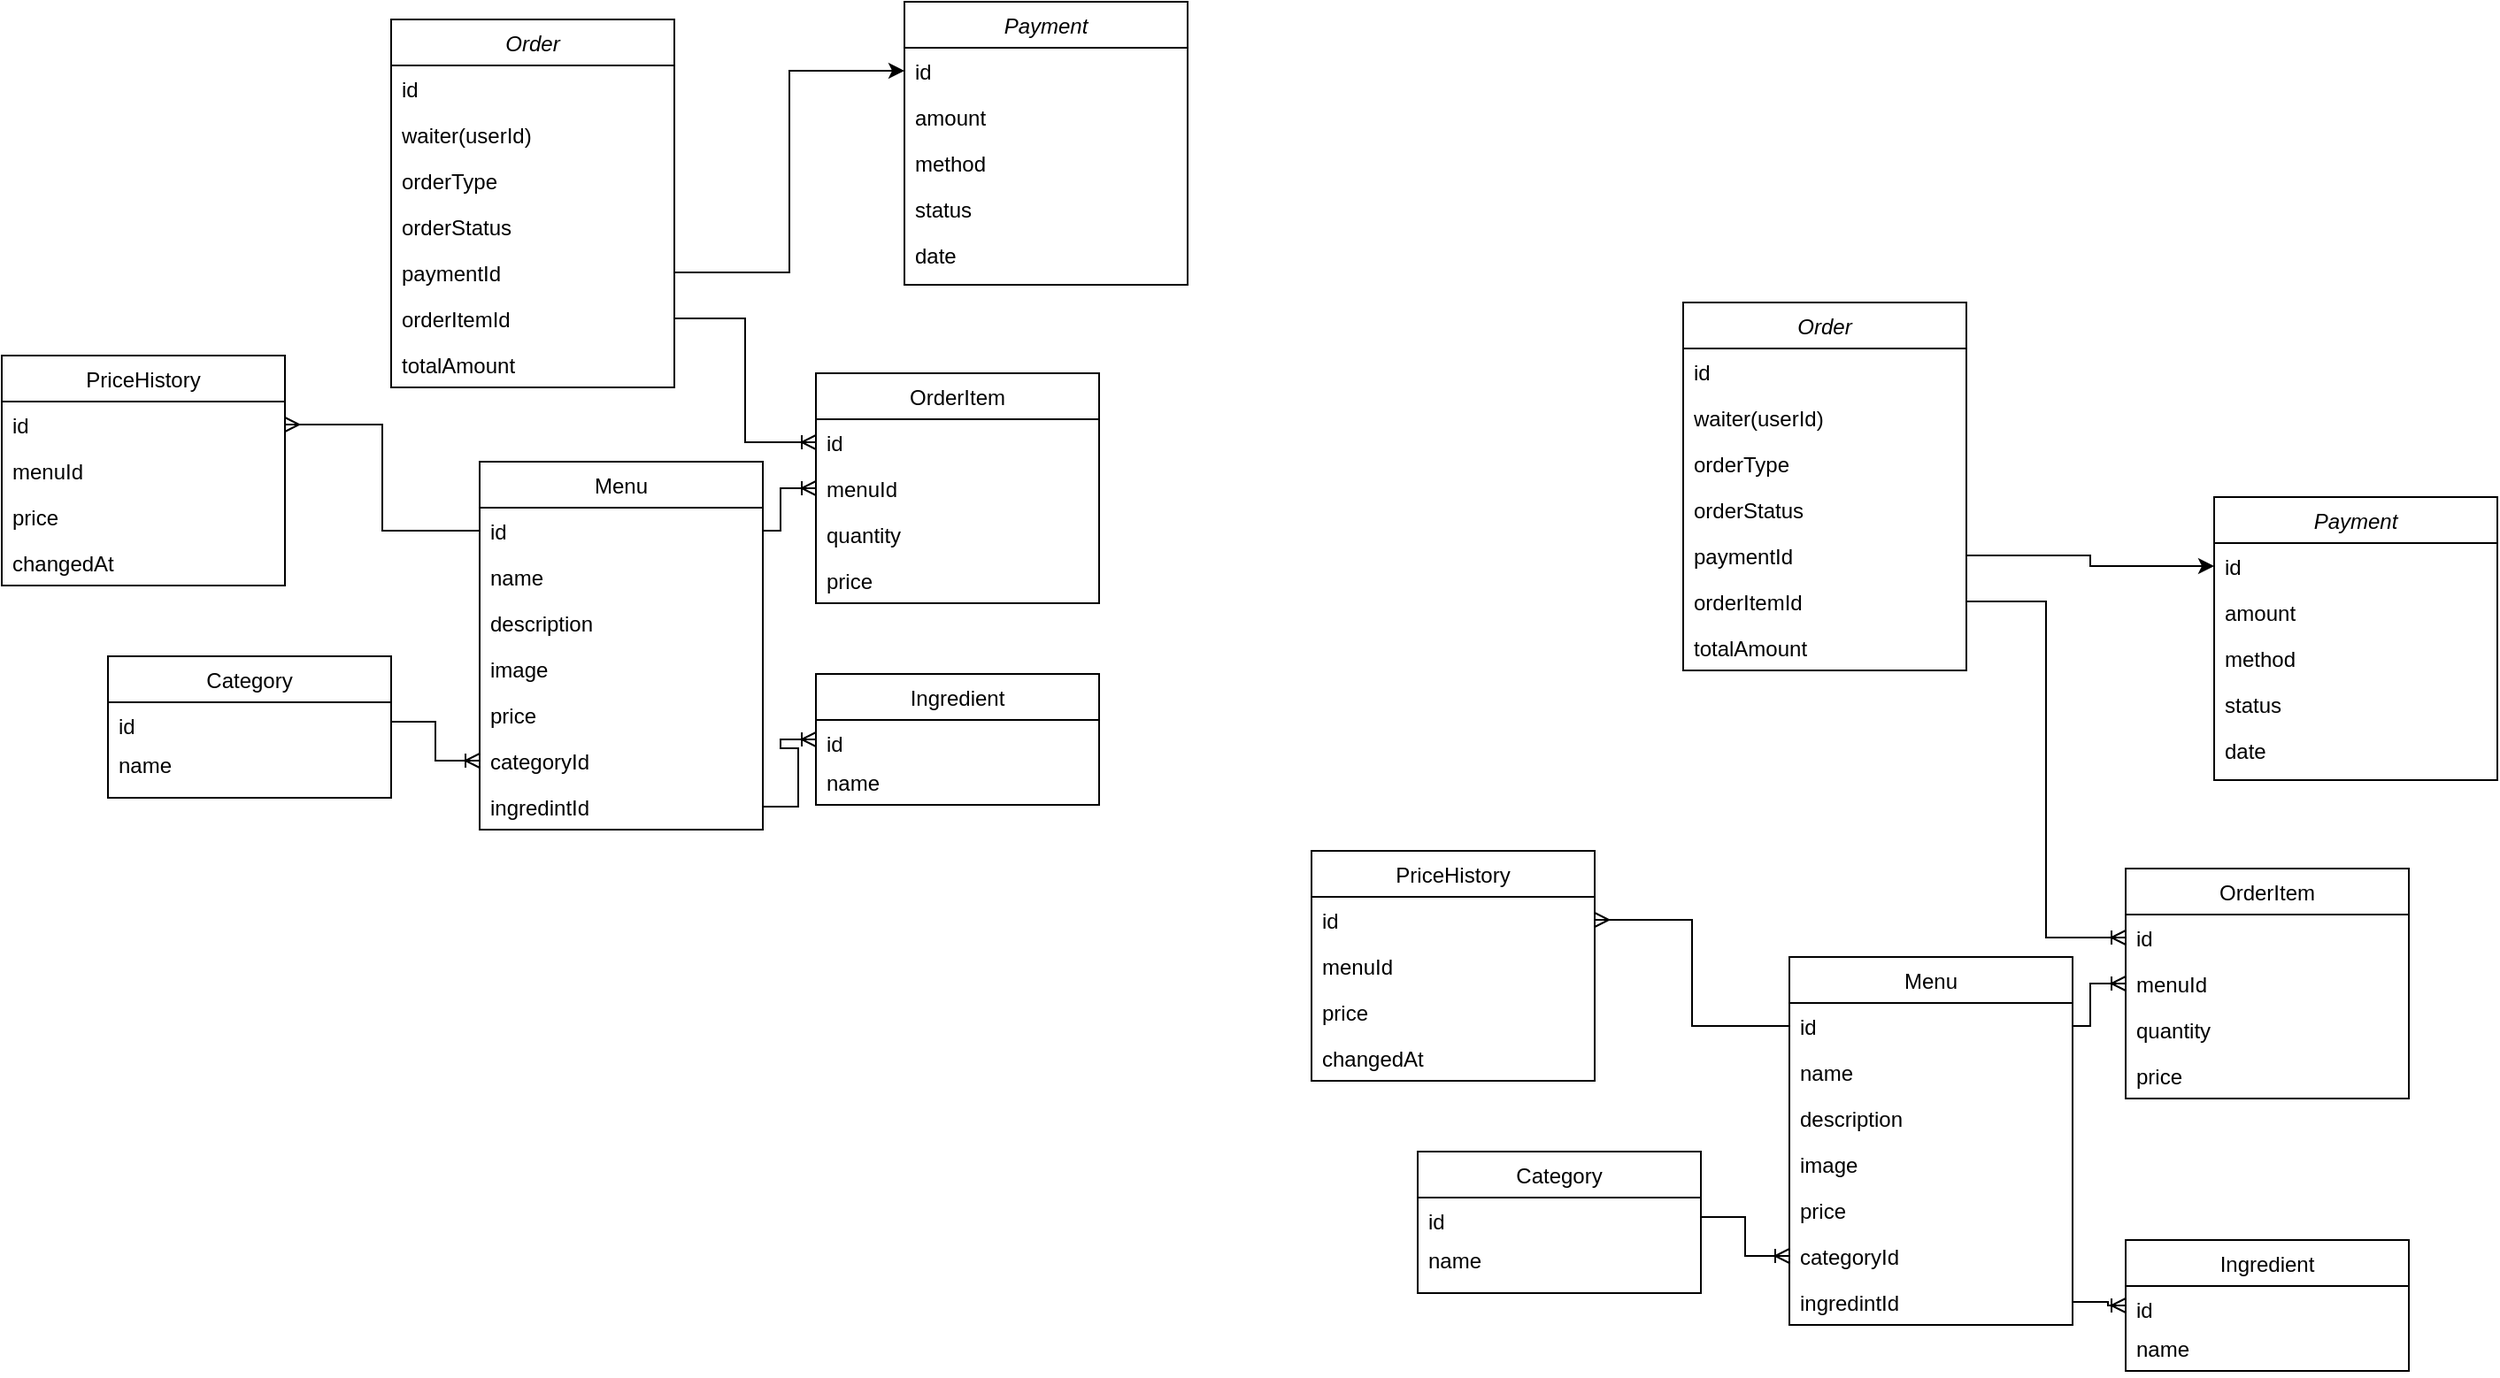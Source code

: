 <mxfile version="25.0.3">
  <diagram id="C5RBs43oDa-KdzZeNtuy" name="Page-1">
    <mxGraphModel dx="1434" dy="778" grid="1" gridSize="10" guides="1" tooltips="1" connect="1" arrows="1" fold="1" page="1" pageScale="1" pageWidth="827" pageHeight="1169" math="0" shadow="0">
      <root>
        <mxCell id="WIyWlLk6GJQsqaUBKTNV-0" />
        <mxCell id="WIyWlLk6GJQsqaUBKTNV-1" parent="WIyWlLk6GJQsqaUBKTNV-0" />
        <mxCell id="zkfFHV4jXpPFQw0GAbJ--0" value="Order" style="swimlane;fontStyle=2;align=center;verticalAlign=top;childLayout=stackLayout;horizontal=1;startSize=26;horizontalStack=0;resizeParent=1;resizeLast=0;collapsible=1;marginBottom=0;rounded=0;shadow=0;strokeWidth=1;" parent="WIyWlLk6GJQsqaUBKTNV-1" vertex="1">
          <mxGeometry x="380" y="60" width="160" height="208" as="geometry">
            <mxRectangle x="230" y="140" width="160" height="26" as="alternateBounds" />
          </mxGeometry>
        </mxCell>
        <mxCell id="zkfFHV4jXpPFQw0GAbJ--1" value="id" style="text;align=left;verticalAlign=top;spacingLeft=4;spacingRight=4;overflow=hidden;rotatable=0;points=[[0,0.5],[1,0.5]];portConstraint=eastwest;" parent="zkfFHV4jXpPFQw0GAbJ--0" vertex="1">
          <mxGeometry y="26" width="160" height="26" as="geometry" />
        </mxCell>
        <mxCell id="zkfFHV4jXpPFQw0GAbJ--2" value="waiter(userId)" style="text;align=left;verticalAlign=top;spacingLeft=4;spacingRight=4;overflow=hidden;rotatable=0;points=[[0,0.5],[1,0.5]];portConstraint=eastwest;rounded=0;shadow=0;html=0;" parent="zkfFHV4jXpPFQw0GAbJ--0" vertex="1">
          <mxGeometry y="52" width="160" height="26" as="geometry" />
        </mxCell>
        <mxCell id="zkfFHV4jXpPFQw0GAbJ--3" value="orderType" style="text;align=left;verticalAlign=top;spacingLeft=4;spacingRight=4;overflow=hidden;rotatable=0;points=[[0,0.5],[1,0.5]];portConstraint=eastwest;rounded=0;shadow=0;html=0;" parent="zkfFHV4jXpPFQw0GAbJ--0" vertex="1">
          <mxGeometry y="78" width="160" height="26" as="geometry" />
        </mxCell>
        <mxCell id="0cPh6bFIGL6wQttyeRtS-55" value="orderStatus" style="text;align=left;verticalAlign=top;spacingLeft=4;spacingRight=4;overflow=hidden;rotatable=0;points=[[0,0.5],[1,0.5]];portConstraint=eastwest;rounded=0;shadow=0;html=0;" vertex="1" parent="zkfFHV4jXpPFQw0GAbJ--0">
          <mxGeometry y="104" width="160" height="26" as="geometry" />
        </mxCell>
        <mxCell id="0cPh6bFIGL6wQttyeRtS-57" value="paymentId" style="text;align=left;verticalAlign=top;spacingLeft=4;spacingRight=4;overflow=hidden;rotatable=0;points=[[0,0.5],[1,0.5]];portConstraint=eastwest;rounded=0;shadow=0;html=0;" vertex="1" parent="zkfFHV4jXpPFQw0GAbJ--0">
          <mxGeometry y="130" width="160" height="26" as="geometry" />
        </mxCell>
        <mxCell id="0cPh6bFIGL6wQttyeRtS-54" value="orderItemId" style="text;align=left;verticalAlign=top;spacingLeft=4;spacingRight=4;overflow=hidden;rotatable=0;points=[[0,0.5],[1,0.5]];portConstraint=eastwest;rounded=0;shadow=0;html=0;" vertex="1" parent="zkfFHV4jXpPFQw0GAbJ--0">
          <mxGeometry y="156" width="160" height="26" as="geometry" />
        </mxCell>
        <mxCell id="0cPh6bFIGL6wQttyeRtS-58" value="totalAmount" style="text;align=left;verticalAlign=top;spacingLeft=4;spacingRight=4;overflow=hidden;rotatable=0;points=[[0,0.5],[1,0.5]];portConstraint=eastwest;rounded=0;shadow=0;html=0;" vertex="1" parent="zkfFHV4jXpPFQw0GAbJ--0">
          <mxGeometry y="182" width="160" height="26" as="geometry" />
        </mxCell>
        <mxCell id="zkfFHV4jXpPFQw0GAbJ--17" value="OrderItem" style="swimlane;fontStyle=0;align=center;verticalAlign=top;childLayout=stackLayout;horizontal=1;startSize=26;horizontalStack=0;resizeParent=1;resizeLast=0;collapsible=1;marginBottom=0;rounded=0;shadow=0;strokeWidth=1;" parent="WIyWlLk6GJQsqaUBKTNV-1" vertex="1">
          <mxGeometry x="620" y="260" width="160" height="130" as="geometry">
            <mxRectangle x="550" y="140" width="160" height="26" as="alternateBounds" />
          </mxGeometry>
        </mxCell>
        <mxCell id="zkfFHV4jXpPFQw0GAbJ--18" value="id" style="text;align=left;verticalAlign=top;spacingLeft=4;spacingRight=4;overflow=hidden;rotatable=0;points=[[0,0.5],[1,0.5]];portConstraint=eastwest;" parent="zkfFHV4jXpPFQw0GAbJ--17" vertex="1">
          <mxGeometry y="26" width="160" height="26" as="geometry" />
        </mxCell>
        <mxCell id="zkfFHV4jXpPFQw0GAbJ--19" value="menuId" style="text;align=left;verticalAlign=top;spacingLeft=4;spacingRight=4;overflow=hidden;rotatable=0;points=[[0,0.5],[1,0.5]];portConstraint=eastwest;rounded=0;shadow=0;html=0;" parent="zkfFHV4jXpPFQw0GAbJ--17" vertex="1">
          <mxGeometry y="52" width="160" height="26" as="geometry" />
        </mxCell>
        <mxCell id="zkfFHV4jXpPFQw0GAbJ--20" value="quantity" style="text;align=left;verticalAlign=top;spacingLeft=4;spacingRight=4;overflow=hidden;rotatable=0;points=[[0,0.5],[1,0.5]];portConstraint=eastwest;rounded=0;shadow=0;html=0;" parent="zkfFHV4jXpPFQw0GAbJ--17" vertex="1">
          <mxGeometry y="78" width="160" height="26" as="geometry" />
        </mxCell>
        <mxCell id="zkfFHV4jXpPFQw0GAbJ--21" value="price" style="text;align=left;verticalAlign=top;spacingLeft=4;spacingRight=4;overflow=hidden;rotatable=0;points=[[0,0.5],[1,0.5]];portConstraint=eastwest;rounded=0;shadow=0;html=0;" parent="zkfFHV4jXpPFQw0GAbJ--17" vertex="1">
          <mxGeometry y="104" width="160" height="26" as="geometry" />
        </mxCell>
        <mxCell id="0cPh6bFIGL6wQttyeRtS-4" value="Menu" style="swimlane;fontStyle=0;align=center;verticalAlign=top;childLayout=stackLayout;horizontal=1;startSize=26;horizontalStack=0;resizeParent=1;resizeLast=0;collapsible=1;marginBottom=0;rounded=0;shadow=0;strokeWidth=1;" vertex="1" parent="WIyWlLk6GJQsqaUBKTNV-1">
          <mxGeometry x="430" y="310" width="160" height="208" as="geometry">
            <mxRectangle x="550" y="140" width="160" height="26" as="alternateBounds" />
          </mxGeometry>
        </mxCell>
        <mxCell id="0cPh6bFIGL6wQttyeRtS-5" value="id" style="text;align=left;verticalAlign=top;spacingLeft=4;spacingRight=4;overflow=hidden;rotatable=0;points=[[0,0.5],[1,0.5]];portConstraint=eastwest;" vertex="1" parent="0cPh6bFIGL6wQttyeRtS-4">
          <mxGeometry y="26" width="160" height="26" as="geometry" />
        </mxCell>
        <mxCell id="0cPh6bFIGL6wQttyeRtS-6" value="name" style="text;align=left;verticalAlign=top;spacingLeft=4;spacingRight=4;overflow=hidden;rotatable=0;points=[[0,0.5],[1,0.5]];portConstraint=eastwest;rounded=0;shadow=0;html=0;" vertex="1" parent="0cPh6bFIGL6wQttyeRtS-4">
          <mxGeometry y="52" width="160" height="26" as="geometry" />
        </mxCell>
        <mxCell id="0cPh6bFIGL6wQttyeRtS-7" value="description" style="text;align=left;verticalAlign=top;spacingLeft=4;spacingRight=4;overflow=hidden;rotatable=0;points=[[0,0.5],[1,0.5]];portConstraint=eastwest;rounded=0;shadow=0;html=0;" vertex="1" parent="0cPh6bFIGL6wQttyeRtS-4">
          <mxGeometry y="78" width="160" height="26" as="geometry" />
        </mxCell>
        <mxCell id="0cPh6bFIGL6wQttyeRtS-9" value="image" style="text;align=left;verticalAlign=top;spacingLeft=4;spacingRight=4;overflow=hidden;rotatable=0;points=[[0,0.5],[1,0.5]];portConstraint=eastwest;rounded=0;shadow=0;html=0;" vertex="1" parent="0cPh6bFIGL6wQttyeRtS-4">
          <mxGeometry y="104" width="160" height="26" as="geometry" />
        </mxCell>
        <mxCell id="0cPh6bFIGL6wQttyeRtS-8" value="price" style="text;align=left;verticalAlign=top;spacingLeft=4;spacingRight=4;overflow=hidden;rotatable=0;points=[[0,0.5],[1,0.5]];portConstraint=eastwest;rounded=0;shadow=0;html=0;" vertex="1" parent="0cPh6bFIGL6wQttyeRtS-4">
          <mxGeometry y="130" width="160" height="26" as="geometry" />
        </mxCell>
        <mxCell id="0cPh6bFIGL6wQttyeRtS-23" value="categoryId" style="text;align=left;verticalAlign=top;spacingLeft=4;spacingRight=4;overflow=hidden;rotatable=0;points=[[0,0.5],[1,0.5]];portConstraint=eastwest;rounded=0;shadow=0;html=0;" vertex="1" parent="0cPh6bFIGL6wQttyeRtS-4">
          <mxGeometry y="156" width="160" height="26" as="geometry" />
        </mxCell>
        <mxCell id="0cPh6bFIGL6wQttyeRtS-24" value="ingredintId" style="text;align=left;verticalAlign=top;spacingLeft=4;spacingRight=4;overflow=hidden;rotatable=0;points=[[0,0.5],[1,0.5]];portConstraint=eastwest;rounded=0;shadow=0;html=0;" vertex="1" parent="0cPh6bFIGL6wQttyeRtS-4">
          <mxGeometry y="182" width="160" height="26" as="geometry" />
        </mxCell>
        <mxCell id="0cPh6bFIGL6wQttyeRtS-10" value="Ingredient" style="swimlane;fontStyle=0;align=center;verticalAlign=top;childLayout=stackLayout;horizontal=1;startSize=26;horizontalStack=0;resizeParent=1;resizeLast=0;collapsible=1;marginBottom=0;rounded=0;shadow=0;strokeWidth=1;" vertex="1" parent="WIyWlLk6GJQsqaUBKTNV-1">
          <mxGeometry x="620" y="430" width="160" height="74" as="geometry">
            <mxRectangle x="550" y="140" width="160" height="26" as="alternateBounds" />
          </mxGeometry>
        </mxCell>
        <mxCell id="0cPh6bFIGL6wQttyeRtS-11" value="id" style="text;align=left;verticalAlign=top;spacingLeft=4;spacingRight=4;overflow=hidden;rotatable=0;points=[[0,0.5],[1,0.5]];portConstraint=eastwest;" vertex="1" parent="0cPh6bFIGL6wQttyeRtS-10">
          <mxGeometry y="26" width="160" height="22" as="geometry" />
        </mxCell>
        <mxCell id="0cPh6bFIGL6wQttyeRtS-12" value="name" style="text;align=left;verticalAlign=top;spacingLeft=4;spacingRight=4;overflow=hidden;rotatable=0;points=[[0,0.5],[1,0.5]];portConstraint=eastwest;rounded=0;shadow=0;html=0;" vertex="1" parent="0cPh6bFIGL6wQttyeRtS-10">
          <mxGeometry y="48" width="160" height="26" as="geometry" />
        </mxCell>
        <mxCell id="0cPh6bFIGL6wQttyeRtS-16" value="Category" style="swimlane;fontStyle=0;align=center;verticalAlign=top;childLayout=stackLayout;horizontal=1;startSize=26;horizontalStack=0;resizeParent=1;resizeLast=0;collapsible=1;marginBottom=0;rounded=0;shadow=0;strokeWidth=1;" vertex="1" parent="WIyWlLk6GJQsqaUBKTNV-1">
          <mxGeometry x="220" y="420" width="160" height="80" as="geometry">
            <mxRectangle x="550" y="140" width="160" height="26" as="alternateBounds" />
          </mxGeometry>
        </mxCell>
        <mxCell id="0cPh6bFIGL6wQttyeRtS-17" value="id" style="text;align=left;verticalAlign=top;spacingLeft=4;spacingRight=4;overflow=hidden;rotatable=0;points=[[0,0.5],[1,0.5]];portConstraint=eastwest;" vertex="1" parent="0cPh6bFIGL6wQttyeRtS-16">
          <mxGeometry y="26" width="160" height="22" as="geometry" />
        </mxCell>
        <mxCell id="0cPh6bFIGL6wQttyeRtS-18" value="name" style="text;align=left;verticalAlign=top;spacingLeft=4;spacingRight=4;overflow=hidden;rotatable=0;points=[[0,0.5],[1,0.5]];portConstraint=eastwest;rounded=0;shadow=0;html=0;" vertex="1" parent="0cPh6bFIGL6wQttyeRtS-16">
          <mxGeometry y="48" width="160" height="26" as="geometry" />
        </mxCell>
        <mxCell id="0cPh6bFIGL6wQttyeRtS-25" style="edgeStyle=orthogonalEdgeStyle;rounded=0;orthogonalLoop=1;jettySize=auto;html=1;endArrow=ERoneToMany;endFill=0;" edge="1" parent="WIyWlLk6GJQsqaUBKTNV-1" source="0cPh6bFIGL6wQttyeRtS-24" target="0cPh6bFIGL6wQttyeRtS-11">
          <mxGeometry relative="1" as="geometry" />
        </mxCell>
        <mxCell id="0cPh6bFIGL6wQttyeRtS-26" style="edgeStyle=orthogonalEdgeStyle;rounded=0;orthogonalLoop=1;jettySize=auto;html=1;endArrow=none;endFill=0;startArrow=ERoneToMany;startFill=0;" edge="1" parent="WIyWlLk6GJQsqaUBKTNV-1" source="0cPh6bFIGL6wQttyeRtS-23" target="0cPh6bFIGL6wQttyeRtS-17">
          <mxGeometry relative="1" as="geometry" />
        </mxCell>
        <mxCell id="0cPh6bFIGL6wQttyeRtS-27" value="PriceHistory" style="swimlane;fontStyle=0;align=center;verticalAlign=top;childLayout=stackLayout;horizontal=1;startSize=26;horizontalStack=0;resizeParent=1;resizeLast=0;collapsible=1;marginBottom=0;rounded=0;shadow=0;strokeWidth=1;" vertex="1" parent="WIyWlLk6GJQsqaUBKTNV-1">
          <mxGeometry x="160" y="250" width="160" height="130" as="geometry">
            <mxRectangle x="550" y="140" width="160" height="26" as="alternateBounds" />
          </mxGeometry>
        </mxCell>
        <mxCell id="0cPh6bFIGL6wQttyeRtS-28" value="id" style="text;align=left;verticalAlign=top;spacingLeft=4;spacingRight=4;overflow=hidden;rotatable=0;points=[[0,0.5],[1,0.5]];portConstraint=eastwest;" vertex="1" parent="0cPh6bFIGL6wQttyeRtS-27">
          <mxGeometry y="26" width="160" height="26" as="geometry" />
        </mxCell>
        <mxCell id="0cPh6bFIGL6wQttyeRtS-31" value="menuId" style="text;align=left;verticalAlign=top;spacingLeft=4;spacingRight=4;overflow=hidden;rotatable=0;points=[[0,0.5],[1,0.5]];portConstraint=eastwest;rounded=0;shadow=0;html=0;" vertex="1" parent="0cPh6bFIGL6wQttyeRtS-27">
          <mxGeometry y="52" width="160" height="26" as="geometry" />
        </mxCell>
        <mxCell id="0cPh6bFIGL6wQttyeRtS-29" value="price" style="text;align=left;verticalAlign=top;spacingLeft=4;spacingRight=4;overflow=hidden;rotatable=0;points=[[0,0.5],[1,0.5]];portConstraint=eastwest;rounded=0;shadow=0;html=0;" vertex="1" parent="0cPh6bFIGL6wQttyeRtS-27">
          <mxGeometry y="78" width="160" height="26" as="geometry" />
        </mxCell>
        <mxCell id="0cPh6bFIGL6wQttyeRtS-30" value="changedAt" style="text;align=left;verticalAlign=top;spacingLeft=4;spacingRight=4;overflow=hidden;rotatable=0;points=[[0,0.5],[1,0.5]];portConstraint=eastwest;rounded=0;shadow=0;html=0;" vertex="1" parent="0cPh6bFIGL6wQttyeRtS-27">
          <mxGeometry y="104" width="160" height="26" as="geometry" />
        </mxCell>
        <mxCell id="0cPh6bFIGL6wQttyeRtS-36" style="edgeStyle=orthogonalEdgeStyle;rounded=0;orthogonalLoop=1;jettySize=auto;html=1;endArrow=none;endFill=0;startArrow=ERoneToMany;startFill=0;" edge="1" parent="WIyWlLk6GJQsqaUBKTNV-1" source="zkfFHV4jXpPFQw0GAbJ--19" target="0cPh6bFIGL6wQttyeRtS-5">
          <mxGeometry relative="1" as="geometry" />
        </mxCell>
        <mxCell id="0cPh6bFIGL6wQttyeRtS-37" style="edgeStyle=orthogonalEdgeStyle;rounded=0;orthogonalLoop=1;jettySize=auto;html=1;endArrow=ERmany;endFill=0;" edge="1" parent="WIyWlLk6GJQsqaUBKTNV-1" source="0cPh6bFIGL6wQttyeRtS-5" target="0cPh6bFIGL6wQttyeRtS-28">
          <mxGeometry relative="1" as="geometry" />
        </mxCell>
        <mxCell id="0cPh6bFIGL6wQttyeRtS-56" style="edgeStyle=orthogonalEdgeStyle;rounded=0;orthogonalLoop=1;jettySize=auto;html=1;endArrow=ERoneToMany;endFill=0;" edge="1" parent="WIyWlLk6GJQsqaUBKTNV-1" source="0cPh6bFIGL6wQttyeRtS-54" target="zkfFHV4jXpPFQw0GAbJ--18">
          <mxGeometry relative="1" as="geometry" />
        </mxCell>
        <mxCell id="0cPh6bFIGL6wQttyeRtS-59" value="Payment" style="swimlane;fontStyle=2;align=center;verticalAlign=top;childLayout=stackLayout;horizontal=1;startSize=26;horizontalStack=0;resizeParent=1;resizeLast=0;collapsible=1;marginBottom=0;rounded=0;shadow=0;strokeWidth=1;" vertex="1" parent="WIyWlLk6GJQsqaUBKTNV-1">
          <mxGeometry x="670" y="50" width="160" height="160" as="geometry">
            <mxRectangle x="230" y="140" width="160" height="26" as="alternateBounds" />
          </mxGeometry>
        </mxCell>
        <mxCell id="0cPh6bFIGL6wQttyeRtS-60" value="id" style="text;align=left;verticalAlign=top;spacingLeft=4;spacingRight=4;overflow=hidden;rotatable=0;points=[[0,0.5],[1,0.5]];portConstraint=eastwest;" vertex="1" parent="0cPh6bFIGL6wQttyeRtS-59">
          <mxGeometry y="26" width="160" height="26" as="geometry" />
        </mxCell>
        <mxCell id="0cPh6bFIGL6wQttyeRtS-61" value="amount" style="text;align=left;verticalAlign=top;spacingLeft=4;spacingRight=4;overflow=hidden;rotatable=0;points=[[0,0.5],[1,0.5]];portConstraint=eastwest;rounded=0;shadow=0;html=0;" vertex="1" parent="0cPh6bFIGL6wQttyeRtS-59">
          <mxGeometry y="52" width="160" height="26" as="geometry" />
        </mxCell>
        <mxCell id="0cPh6bFIGL6wQttyeRtS-62" value="method" style="text;align=left;verticalAlign=top;spacingLeft=4;spacingRight=4;overflow=hidden;rotatable=0;points=[[0,0.5],[1,0.5]];portConstraint=eastwest;rounded=0;shadow=0;html=0;" vertex="1" parent="0cPh6bFIGL6wQttyeRtS-59">
          <mxGeometry y="78" width="160" height="26" as="geometry" />
        </mxCell>
        <mxCell id="0cPh6bFIGL6wQttyeRtS-63" value="status" style="text;align=left;verticalAlign=top;spacingLeft=4;spacingRight=4;overflow=hidden;rotatable=0;points=[[0,0.5],[1,0.5]];portConstraint=eastwest;rounded=0;shadow=0;html=0;" vertex="1" parent="0cPh6bFIGL6wQttyeRtS-59">
          <mxGeometry y="104" width="160" height="26" as="geometry" />
        </mxCell>
        <mxCell id="0cPh6bFIGL6wQttyeRtS-64" value="date" style="text;align=left;verticalAlign=top;spacingLeft=4;spacingRight=4;overflow=hidden;rotatable=0;points=[[0,0.5],[1,0.5]];portConstraint=eastwest;rounded=0;shadow=0;html=0;" vertex="1" parent="0cPh6bFIGL6wQttyeRtS-59">
          <mxGeometry y="130" width="160" height="26" as="geometry" />
        </mxCell>
        <mxCell id="0cPh6bFIGL6wQttyeRtS-68" style="edgeStyle=orthogonalEdgeStyle;rounded=0;orthogonalLoop=1;jettySize=auto;html=1;" edge="1" parent="WIyWlLk6GJQsqaUBKTNV-1" source="0cPh6bFIGL6wQttyeRtS-57" target="0cPh6bFIGL6wQttyeRtS-60">
          <mxGeometry relative="1" as="geometry" />
        </mxCell>
        <mxCell id="0cPh6bFIGL6wQttyeRtS-69" value="Order" style="swimlane;fontStyle=2;align=center;verticalAlign=top;childLayout=stackLayout;horizontal=1;startSize=26;horizontalStack=0;resizeParent=1;resizeLast=0;collapsible=1;marginBottom=0;rounded=0;shadow=0;strokeWidth=1;" vertex="1" parent="WIyWlLk6GJQsqaUBKTNV-1">
          <mxGeometry x="1110" y="220" width="160" height="208" as="geometry">
            <mxRectangle x="230" y="140" width="160" height="26" as="alternateBounds" />
          </mxGeometry>
        </mxCell>
        <mxCell id="0cPh6bFIGL6wQttyeRtS-70" value="id" style="text;align=left;verticalAlign=top;spacingLeft=4;spacingRight=4;overflow=hidden;rotatable=0;points=[[0,0.5],[1,0.5]];portConstraint=eastwest;" vertex="1" parent="0cPh6bFIGL6wQttyeRtS-69">
          <mxGeometry y="26" width="160" height="26" as="geometry" />
        </mxCell>
        <mxCell id="0cPh6bFIGL6wQttyeRtS-71" value="waiter(userId)" style="text;align=left;verticalAlign=top;spacingLeft=4;spacingRight=4;overflow=hidden;rotatable=0;points=[[0,0.5],[1,0.5]];portConstraint=eastwest;rounded=0;shadow=0;html=0;" vertex="1" parent="0cPh6bFIGL6wQttyeRtS-69">
          <mxGeometry y="52" width="160" height="26" as="geometry" />
        </mxCell>
        <mxCell id="0cPh6bFIGL6wQttyeRtS-72" value="orderType" style="text;align=left;verticalAlign=top;spacingLeft=4;spacingRight=4;overflow=hidden;rotatable=0;points=[[0,0.5],[1,0.5]];portConstraint=eastwest;rounded=0;shadow=0;html=0;" vertex="1" parent="0cPh6bFIGL6wQttyeRtS-69">
          <mxGeometry y="78" width="160" height="26" as="geometry" />
        </mxCell>
        <mxCell id="0cPh6bFIGL6wQttyeRtS-73" value="orderStatus" style="text;align=left;verticalAlign=top;spacingLeft=4;spacingRight=4;overflow=hidden;rotatable=0;points=[[0,0.5],[1,0.5]];portConstraint=eastwest;rounded=0;shadow=0;html=0;" vertex="1" parent="0cPh6bFIGL6wQttyeRtS-69">
          <mxGeometry y="104" width="160" height="26" as="geometry" />
        </mxCell>
        <mxCell id="0cPh6bFIGL6wQttyeRtS-74" value="paymentId" style="text;align=left;verticalAlign=top;spacingLeft=4;spacingRight=4;overflow=hidden;rotatable=0;points=[[0,0.5],[1,0.5]];portConstraint=eastwest;rounded=0;shadow=0;html=0;" vertex="1" parent="0cPh6bFIGL6wQttyeRtS-69">
          <mxGeometry y="130" width="160" height="26" as="geometry" />
        </mxCell>
        <mxCell id="0cPh6bFIGL6wQttyeRtS-75" value="orderItemId" style="text;align=left;verticalAlign=top;spacingLeft=4;spacingRight=4;overflow=hidden;rotatable=0;points=[[0,0.5],[1,0.5]];portConstraint=eastwest;rounded=0;shadow=0;html=0;" vertex="1" parent="0cPh6bFIGL6wQttyeRtS-69">
          <mxGeometry y="156" width="160" height="26" as="geometry" />
        </mxCell>
        <mxCell id="0cPh6bFIGL6wQttyeRtS-76" value="totalAmount" style="text;align=left;verticalAlign=top;spacingLeft=4;spacingRight=4;overflow=hidden;rotatable=0;points=[[0,0.5],[1,0.5]];portConstraint=eastwest;rounded=0;shadow=0;html=0;" vertex="1" parent="0cPh6bFIGL6wQttyeRtS-69">
          <mxGeometry y="182" width="160" height="26" as="geometry" />
        </mxCell>
        <mxCell id="0cPh6bFIGL6wQttyeRtS-77" value="OrderItem" style="swimlane;fontStyle=0;align=center;verticalAlign=top;childLayout=stackLayout;horizontal=1;startSize=26;horizontalStack=0;resizeParent=1;resizeLast=0;collapsible=1;marginBottom=0;rounded=0;shadow=0;strokeWidth=1;" vertex="1" parent="WIyWlLk6GJQsqaUBKTNV-1">
          <mxGeometry x="1360" y="540" width="160" height="130" as="geometry">
            <mxRectangle x="550" y="140" width="160" height="26" as="alternateBounds" />
          </mxGeometry>
        </mxCell>
        <mxCell id="0cPh6bFIGL6wQttyeRtS-78" value="id" style="text;align=left;verticalAlign=top;spacingLeft=4;spacingRight=4;overflow=hidden;rotatable=0;points=[[0,0.5],[1,0.5]];portConstraint=eastwest;" vertex="1" parent="0cPh6bFIGL6wQttyeRtS-77">
          <mxGeometry y="26" width="160" height="26" as="geometry" />
        </mxCell>
        <mxCell id="0cPh6bFIGL6wQttyeRtS-79" value="menuId" style="text;align=left;verticalAlign=top;spacingLeft=4;spacingRight=4;overflow=hidden;rotatable=0;points=[[0,0.5],[1,0.5]];portConstraint=eastwest;rounded=0;shadow=0;html=0;" vertex="1" parent="0cPh6bFIGL6wQttyeRtS-77">
          <mxGeometry y="52" width="160" height="26" as="geometry" />
        </mxCell>
        <mxCell id="0cPh6bFIGL6wQttyeRtS-80" value="quantity" style="text;align=left;verticalAlign=top;spacingLeft=4;spacingRight=4;overflow=hidden;rotatable=0;points=[[0,0.5],[1,0.5]];portConstraint=eastwest;rounded=0;shadow=0;html=0;" vertex="1" parent="0cPh6bFIGL6wQttyeRtS-77">
          <mxGeometry y="78" width="160" height="26" as="geometry" />
        </mxCell>
        <mxCell id="0cPh6bFIGL6wQttyeRtS-81" value="price" style="text;align=left;verticalAlign=top;spacingLeft=4;spacingRight=4;overflow=hidden;rotatable=0;points=[[0,0.5],[1,0.5]];portConstraint=eastwest;rounded=0;shadow=0;html=0;" vertex="1" parent="0cPh6bFIGL6wQttyeRtS-77">
          <mxGeometry y="104" width="160" height="26" as="geometry" />
        </mxCell>
        <mxCell id="0cPh6bFIGL6wQttyeRtS-82" value="Menu" style="swimlane;fontStyle=0;align=center;verticalAlign=top;childLayout=stackLayout;horizontal=1;startSize=26;horizontalStack=0;resizeParent=1;resizeLast=0;collapsible=1;marginBottom=0;rounded=0;shadow=0;strokeWidth=1;" vertex="1" parent="WIyWlLk6GJQsqaUBKTNV-1">
          <mxGeometry x="1170" y="590" width="160" height="208" as="geometry">
            <mxRectangle x="550" y="140" width="160" height="26" as="alternateBounds" />
          </mxGeometry>
        </mxCell>
        <mxCell id="0cPh6bFIGL6wQttyeRtS-83" value="id" style="text;align=left;verticalAlign=top;spacingLeft=4;spacingRight=4;overflow=hidden;rotatable=0;points=[[0,0.5],[1,0.5]];portConstraint=eastwest;" vertex="1" parent="0cPh6bFIGL6wQttyeRtS-82">
          <mxGeometry y="26" width="160" height="26" as="geometry" />
        </mxCell>
        <mxCell id="0cPh6bFIGL6wQttyeRtS-84" value="name" style="text;align=left;verticalAlign=top;spacingLeft=4;spacingRight=4;overflow=hidden;rotatable=0;points=[[0,0.5],[1,0.5]];portConstraint=eastwest;rounded=0;shadow=0;html=0;" vertex="1" parent="0cPh6bFIGL6wQttyeRtS-82">
          <mxGeometry y="52" width="160" height="26" as="geometry" />
        </mxCell>
        <mxCell id="0cPh6bFIGL6wQttyeRtS-85" value="description" style="text;align=left;verticalAlign=top;spacingLeft=4;spacingRight=4;overflow=hidden;rotatable=0;points=[[0,0.5],[1,0.5]];portConstraint=eastwest;rounded=0;shadow=0;html=0;" vertex="1" parent="0cPh6bFIGL6wQttyeRtS-82">
          <mxGeometry y="78" width="160" height="26" as="geometry" />
        </mxCell>
        <mxCell id="0cPh6bFIGL6wQttyeRtS-86" value="image" style="text;align=left;verticalAlign=top;spacingLeft=4;spacingRight=4;overflow=hidden;rotatable=0;points=[[0,0.5],[1,0.5]];portConstraint=eastwest;rounded=0;shadow=0;html=0;" vertex="1" parent="0cPh6bFIGL6wQttyeRtS-82">
          <mxGeometry y="104" width="160" height="26" as="geometry" />
        </mxCell>
        <mxCell id="0cPh6bFIGL6wQttyeRtS-87" value="price" style="text;align=left;verticalAlign=top;spacingLeft=4;spacingRight=4;overflow=hidden;rotatable=0;points=[[0,0.5],[1,0.5]];portConstraint=eastwest;rounded=0;shadow=0;html=0;" vertex="1" parent="0cPh6bFIGL6wQttyeRtS-82">
          <mxGeometry y="130" width="160" height="26" as="geometry" />
        </mxCell>
        <mxCell id="0cPh6bFIGL6wQttyeRtS-88" value="categoryId" style="text;align=left;verticalAlign=top;spacingLeft=4;spacingRight=4;overflow=hidden;rotatable=0;points=[[0,0.5],[1,0.5]];portConstraint=eastwest;rounded=0;shadow=0;html=0;" vertex="1" parent="0cPh6bFIGL6wQttyeRtS-82">
          <mxGeometry y="156" width="160" height="26" as="geometry" />
        </mxCell>
        <mxCell id="0cPh6bFIGL6wQttyeRtS-89" value="ingredintId" style="text;align=left;verticalAlign=top;spacingLeft=4;spacingRight=4;overflow=hidden;rotatable=0;points=[[0,0.5],[1,0.5]];portConstraint=eastwest;rounded=0;shadow=0;html=0;" vertex="1" parent="0cPh6bFIGL6wQttyeRtS-82">
          <mxGeometry y="182" width="160" height="26" as="geometry" />
        </mxCell>
        <mxCell id="0cPh6bFIGL6wQttyeRtS-90" value="Ingredient" style="swimlane;fontStyle=0;align=center;verticalAlign=top;childLayout=stackLayout;horizontal=1;startSize=26;horizontalStack=0;resizeParent=1;resizeLast=0;collapsible=1;marginBottom=0;rounded=0;shadow=0;strokeWidth=1;" vertex="1" parent="WIyWlLk6GJQsqaUBKTNV-1">
          <mxGeometry x="1360" y="750" width="160" height="74" as="geometry">
            <mxRectangle x="550" y="140" width="160" height="26" as="alternateBounds" />
          </mxGeometry>
        </mxCell>
        <mxCell id="0cPh6bFIGL6wQttyeRtS-91" value="id" style="text;align=left;verticalAlign=top;spacingLeft=4;spacingRight=4;overflow=hidden;rotatable=0;points=[[0,0.5],[1,0.5]];portConstraint=eastwest;" vertex="1" parent="0cPh6bFIGL6wQttyeRtS-90">
          <mxGeometry y="26" width="160" height="22" as="geometry" />
        </mxCell>
        <mxCell id="0cPh6bFIGL6wQttyeRtS-92" value="name" style="text;align=left;verticalAlign=top;spacingLeft=4;spacingRight=4;overflow=hidden;rotatable=0;points=[[0,0.5],[1,0.5]];portConstraint=eastwest;rounded=0;shadow=0;html=0;" vertex="1" parent="0cPh6bFIGL6wQttyeRtS-90">
          <mxGeometry y="48" width="160" height="26" as="geometry" />
        </mxCell>
        <mxCell id="0cPh6bFIGL6wQttyeRtS-93" value="Category" style="swimlane;fontStyle=0;align=center;verticalAlign=top;childLayout=stackLayout;horizontal=1;startSize=26;horizontalStack=0;resizeParent=1;resizeLast=0;collapsible=1;marginBottom=0;rounded=0;shadow=0;strokeWidth=1;" vertex="1" parent="WIyWlLk6GJQsqaUBKTNV-1">
          <mxGeometry x="960" y="700" width="160" height="80" as="geometry">
            <mxRectangle x="550" y="140" width="160" height="26" as="alternateBounds" />
          </mxGeometry>
        </mxCell>
        <mxCell id="0cPh6bFIGL6wQttyeRtS-94" value="id" style="text;align=left;verticalAlign=top;spacingLeft=4;spacingRight=4;overflow=hidden;rotatable=0;points=[[0,0.5],[1,0.5]];portConstraint=eastwest;" vertex="1" parent="0cPh6bFIGL6wQttyeRtS-93">
          <mxGeometry y="26" width="160" height="22" as="geometry" />
        </mxCell>
        <mxCell id="0cPh6bFIGL6wQttyeRtS-95" value="name" style="text;align=left;verticalAlign=top;spacingLeft=4;spacingRight=4;overflow=hidden;rotatable=0;points=[[0,0.5],[1,0.5]];portConstraint=eastwest;rounded=0;shadow=0;html=0;" vertex="1" parent="0cPh6bFIGL6wQttyeRtS-93">
          <mxGeometry y="48" width="160" height="26" as="geometry" />
        </mxCell>
        <mxCell id="0cPh6bFIGL6wQttyeRtS-96" style="edgeStyle=orthogonalEdgeStyle;rounded=0;orthogonalLoop=1;jettySize=auto;html=1;endArrow=ERoneToMany;endFill=0;" edge="1" parent="WIyWlLk6GJQsqaUBKTNV-1" source="0cPh6bFIGL6wQttyeRtS-89" target="0cPh6bFIGL6wQttyeRtS-91">
          <mxGeometry relative="1" as="geometry" />
        </mxCell>
        <mxCell id="0cPh6bFIGL6wQttyeRtS-97" style="edgeStyle=orthogonalEdgeStyle;rounded=0;orthogonalLoop=1;jettySize=auto;html=1;endArrow=none;endFill=0;startArrow=ERoneToMany;startFill=0;" edge="1" parent="WIyWlLk6GJQsqaUBKTNV-1" source="0cPh6bFIGL6wQttyeRtS-88" target="0cPh6bFIGL6wQttyeRtS-94">
          <mxGeometry relative="1" as="geometry" />
        </mxCell>
        <mxCell id="0cPh6bFIGL6wQttyeRtS-98" value="PriceHistory" style="swimlane;fontStyle=0;align=center;verticalAlign=top;childLayout=stackLayout;horizontal=1;startSize=26;horizontalStack=0;resizeParent=1;resizeLast=0;collapsible=1;marginBottom=0;rounded=0;shadow=0;strokeWidth=1;" vertex="1" parent="WIyWlLk6GJQsqaUBKTNV-1">
          <mxGeometry x="900" y="530" width="160" height="130" as="geometry">
            <mxRectangle x="550" y="140" width="160" height="26" as="alternateBounds" />
          </mxGeometry>
        </mxCell>
        <mxCell id="0cPh6bFIGL6wQttyeRtS-99" value="id" style="text;align=left;verticalAlign=top;spacingLeft=4;spacingRight=4;overflow=hidden;rotatable=0;points=[[0,0.5],[1,0.5]];portConstraint=eastwest;" vertex="1" parent="0cPh6bFIGL6wQttyeRtS-98">
          <mxGeometry y="26" width="160" height="26" as="geometry" />
        </mxCell>
        <mxCell id="0cPh6bFIGL6wQttyeRtS-100" value="menuId" style="text;align=left;verticalAlign=top;spacingLeft=4;spacingRight=4;overflow=hidden;rotatable=0;points=[[0,0.5],[1,0.5]];portConstraint=eastwest;rounded=0;shadow=0;html=0;" vertex="1" parent="0cPh6bFIGL6wQttyeRtS-98">
          <mxGeometry y="52" width="160" height="26" as="geometry" />
        </mxCell>
        <mxCell id="0cPh6bFIGL6wQttyeRtS-101" value="price" style="text;align=left;verticalAlign=top;spacingLeft=4;spacingRight=4;overflow=hidden;rotatable=0;points=[[0,0.5],[1,0.5]];portConstraint=eastwest;rounded=0;shadow=0;html=0;" vertex="1" parent="0cPh6bFIGL6wQttyeRtS-98">
          <mxGeometry y="78" width="160" height="26" as="geometry" />
        </mxCell>
        <mxCell id="0cPh6bFIGL6wQttyeRtS-102" value="changedAt" style="text;align=left;verticalAlign=top;spacingLeft=4;spacingRight=4;overflow=hidden;rotatable=0;points=[[0,0.5],[1,0.5]];portConstraint=eastwest;rounded=0;shadow=0;html=0;" vertex="1" parent="0cPh6bFIGL6wQttyeRtS-98">
          <mxGeometry y="104" width="160" height="26" as="geometry" />
        </mxCell>
        <mxCell id="0cPh6bFIGL6wQttyeRtS-103" style="edgeStyle=orthogonalEdgeStyle;rounded=0;orthogonalLoop=1;jettySize=auto;html=1;endArrow=none;endFill=0;startArrow=ERoneToMany;startFill=0;" edge="1" parent="WIyWlLk6GJQsqaUBKTNV-1" source="0cPh6bFIGL6wQttyeRtS-79" target="0cPh6bFIGL6wQttyeRtS-83">
          <mxGeometry relative="1" as="geometry" />
        </mxCell>
        <mxCell id="0cPh6bFIGL6wQttyeRtS-104" style="edgeStyle=orthogonalEdgeStyle;rounded=0;orthogonalLoop=1;jettySize=auto;html=1;endArrow=ERmany;endFill=0;" edge="1" parent="WIyWlLk6GJQsqaUBKTNV-1" source="0cPh6bFIGL6wQttyeRtS-83" target="0cPh6bFIGL6wQttyeRtS-99">
          <mxGeometry relative="1" as="geometry" />
        </mxCell>
        <mxCell id="0cPh6bFIGL6wQttyeRtS-105" style="edgeStyle=orthogonalEdgeStyle;rounded=0;orthogonalLoop=1;jettySize=auto;html=1;endArrow=ERoneToMany;endFill=0;" edge="1" parent="WIyWlLk6GJQsqaUBKTNV-1" source="0cPh6bFIGL6wQttyeRtS-75" target="0cPh6bFIGL6wQttyeRtS-78">
          <mxGeometry relative="1" as="geometry" />
        </mxCell>
        <mxCell id="0cPh6bFIGL6wQttyeRtS-106" value="Payment" style="swimlane;fontStyle=2;align=center;verticalAlign=top;childLayout=stackLayout;horizontal=1;startSize=26;horizontalStack=0;resizeParent=1;resizeLast=0;collapsible=1;marginBottom=0;rounded=0;shadow=0;strokeWidth=1;" vertex="1" parent="WIyWlLk6GJQsqaUBKTNV-1">
          <mxGeometry x="1410" y="330" width="160" height="160" as="geometry">
            <mxRectangle x="230" y="140" width="160" height="26" as="alternateBounds" />
          </mxGeometry>
        </mxCell>
        <mxCell id="0cPh6bFIGL6wQttyeRtS-107" value="id" style="text;align=left;verticalAlign=top;spacingLeft=4;spacingRight=4;overflow=hidden;rotatable=0;points=[[0,0.5],[1,0.5]];portConstraint=eastwest;" vertex="1" parent="0cPh6bFIGL6wQttyeRtS-106">
          <mxGeometry y="26" width="160" height="26" as="geometry" />
        </mxCell>
        <mxCell id="0cPh6bFIGL6wQttyeRtS-108" value="amount" style="text;align=left;verticalAlign=top;spacingLeft=4;spacingRight=4;overflow=hidden;rotatable=0;points=[[0,0.5],[1,0.5]];portConstraint=eastwest;rounded=0;shadow=0;html=0;" vertex="1" parent="0cPh6bFIGL6wQttyeRtS-106">
          <mxGeometry y="52" width="160" height="26" as="geometry" />
        </mxCell>
        <mxCell id="0cPh6bFIGL6wQttyeRtS-109" value="method" style="text;align=left;verticalAlign=top;spacingLeft=4;spacingRight=4;overflow=hidden;rotatable=0;points=[[0,0.5],[1,0.5]];portConstraint=eastwest;rounded=0;shadow=0;html=0;" vertex="1" parent="0cPh6bFIGL6wQttyeRtS-106">
          <mxGeometry y="78" width="160" height="26" as="geometry" />
        </mxCell>
        <mxCell id="0cPh6bFIGL6wQttyeRtS-110" value="status" style="text;align=left;verticalAlign=top;spacingLeft=4;spacingRight=4;overflow=hidden;rotatable=0;points=[[0,0.5],[1,0.5]];portConstraint=eastwest;rounded=0;shadow=0;html=0;" vertex="1" parent="0cPh6bFIGL6wQttyeRtS-106">
          <mxGeometry y="104" width="160" height="26" as="geometry" />
        </mxCell>
        <mxCell id="0cPh6bFIGL6wQttyeRtS-111" value="date" style="text;align=left;verticalAlign=top;spacingLeft=4;spacingRight=4;overflow=hidden;rotatable=0;points=[[0,0.5],[1,0.5]];portConstraint=eastwest;rounded=0;shadow=0;html=0;" vertex="1" parent="0cPh6bFIGL6wQttyeRtS-106">
          <mxGeometry y="130" width="160" height="26" as="geometry" />
        </mxCell>
        <mxCell id="0cPh6bFIGL6wQttyeRtS-112" style="edgeStyle=orthogonalEdgeStyle;rounded=0;orthogonalLoop=1;jettySize=auto;html=1;" edge="1" parent="WIyWlLk6GJQsqaUBKTNV-1" source="0cPh6bFIGL6wQttyeRtS-74" target="0cPh6bFIGL6wQttyeRtS-107">
          <mxGeometry relative="1" as="geometry" />
        </mxCell>
      </root>
    </mxGraphModel>
  </diagram>
</mxfile>
